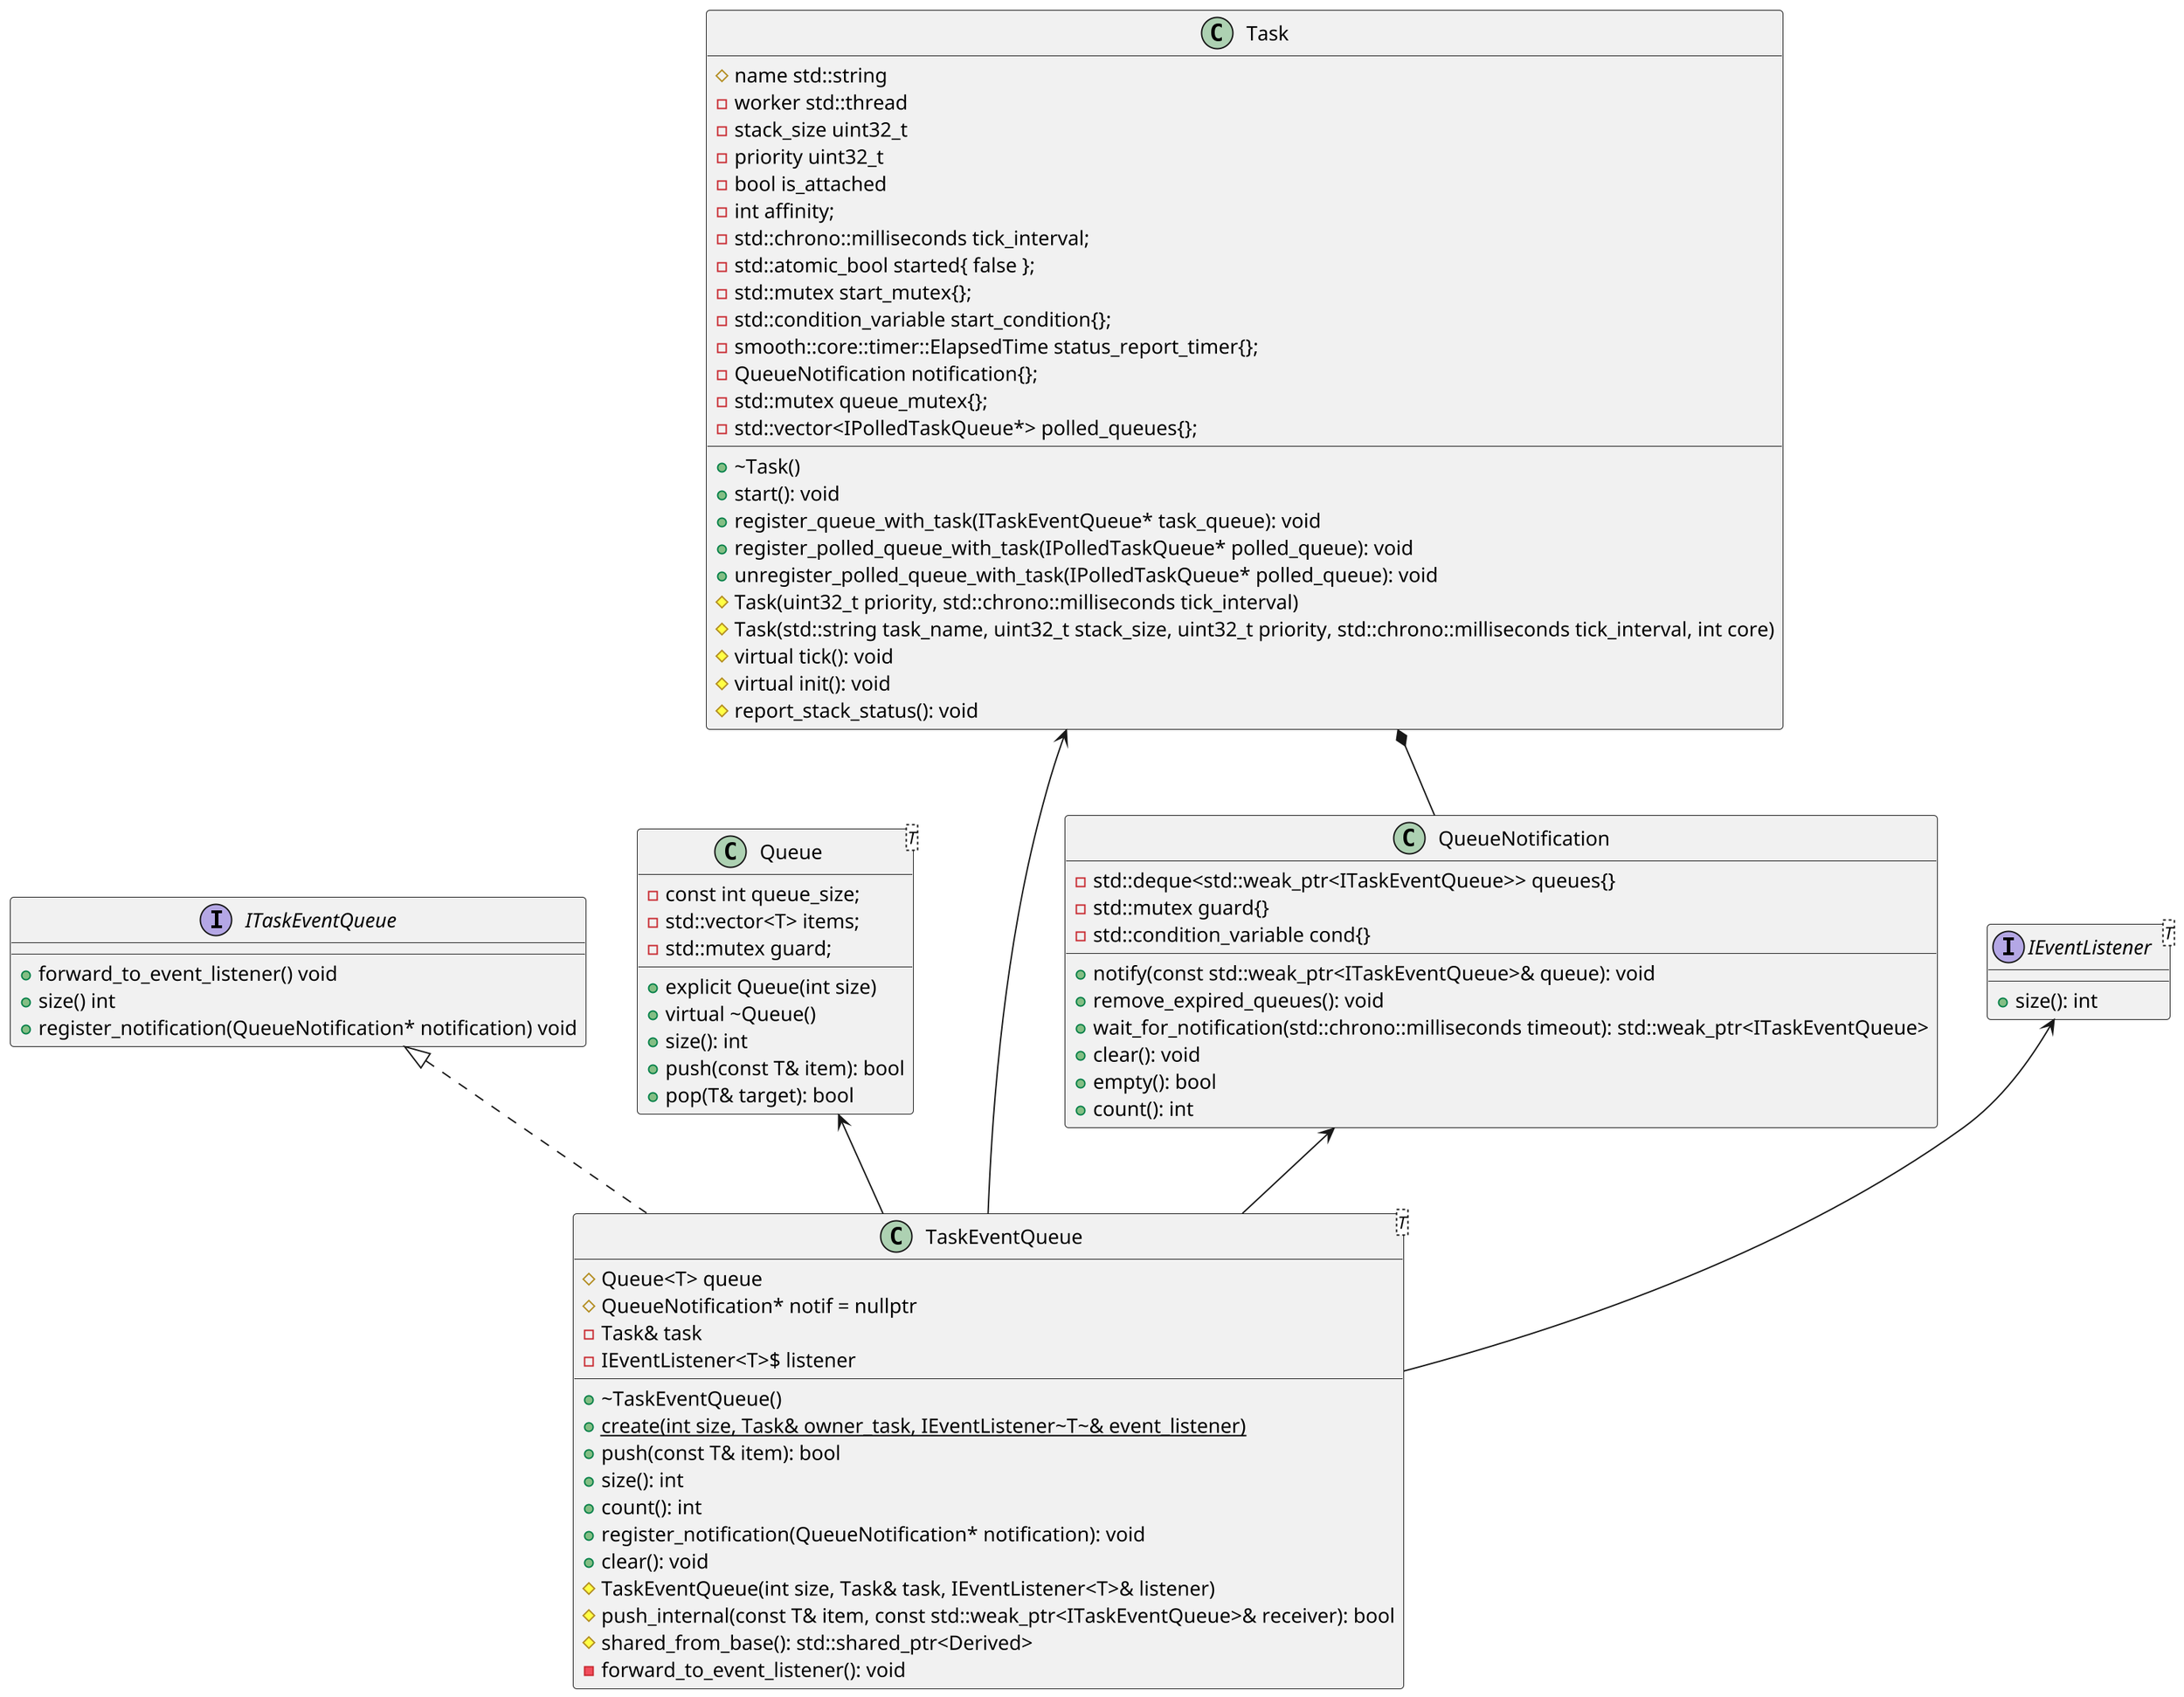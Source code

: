 @startuml ipc

scale 2


interface ITaskEventQueue {
    +forward_to_event_listener() void
    +size() int
    +register_notification(QueueNotification* notification) void
}

class TaskEventQueue<T> {
    #Queue<T> queue
    #QueueNotification* notif = nullptr
    -Task& task
    -IEventListener<T>$ listener
    +~TaskEventQueue()
    {static} +create(int size, Task& owner_task, IEventListener~T~& event_listener)
    +push(const T& item): bool
    +size(): int
    +count(): int
    +register_notification(QueueNotification* notification): void
    +clear(): void
    #TaskEventQueue(int size, Task& task, IEventListener<T>& listener)
    #push_internal(const T& item, const std::weak_ptr<ITaskEventQueue>& receiver): bool
    #shared_from_base(): std::shared_ptr<Derived>
    -forward_to_event_listener(): void
}

class Queue<T> {
    -const int queue_size;
    -std::vector<T> items;
    -std::mutex guard;
    +explicit Queue(int size)
    +virtual ~Queue()
    +size(): int
    +push(const T& item): bool
    +pop(T& target): bool
}

class QueueNotification {
    -std::deque<std::weak_ptr<ITaskEventQueue>> queues{}
    -std::mutex guard{}
    -std::condition_variable cond{}
    +notify(const std::weak_ptr<ITaskEventQueue>& queue): void
    +remove_expired_queues(): void
    +wait_for_notification(std::chrono::milliseconds timeout): std::weak_ptr<ITaskEventQueue>
    +clear(): void
    +empty(): bool
    +count(): int
}

interface IEventListener<T> {
    +size(): int
}

class Task {
    +~Task()
    +start(): void
    +register_queue_with_task(ITaskEventQueue* task_queue): void
    +register_polled_queue_with_task(IPolledTaskQueue* polled_queue): void
    +unregister_polled_queue_with_task(IPolledTaskQueue* polled_queue): void
    #name std::string
    #Task(uint32_t priority, std::chrono::milliseconds tick_interval)
    #Task(std::string task_name, uint32_t stack_size, uint32_t priority, std::chrono::milliseconds tick_interval, int core)
    #virtual tick(): void
    #virtual init(): void
    #report_stack_status(): void
    -worker std::thread
    -stack_size uint32_t
    -priority uint32_t
    -bool is_attached
    -int affinity;
    -std::chrono::milliseconds tick_interval;
    -std::atomic_bool started{ false };
    -std::mutex start_mutex{};
    -std::condition_variable start_condition{};
    -smooth::core::timer::ElapsedTime status_report_timer{};
    -QueueNotification notification{};
    -std::mutex queue_mutex{};
    -std::vector<IPolledTaskQueue*> polled_queues{};
}

class TaskEventQueue implements ITaskEventQueue
Task *-- QueueNotification
Task <-- TaskEventQueue
IEventListener <-- TaskEventQueue

Queue <-- TaskEventQueue
QueueNotification <-- TaskEventQueue

@enduml